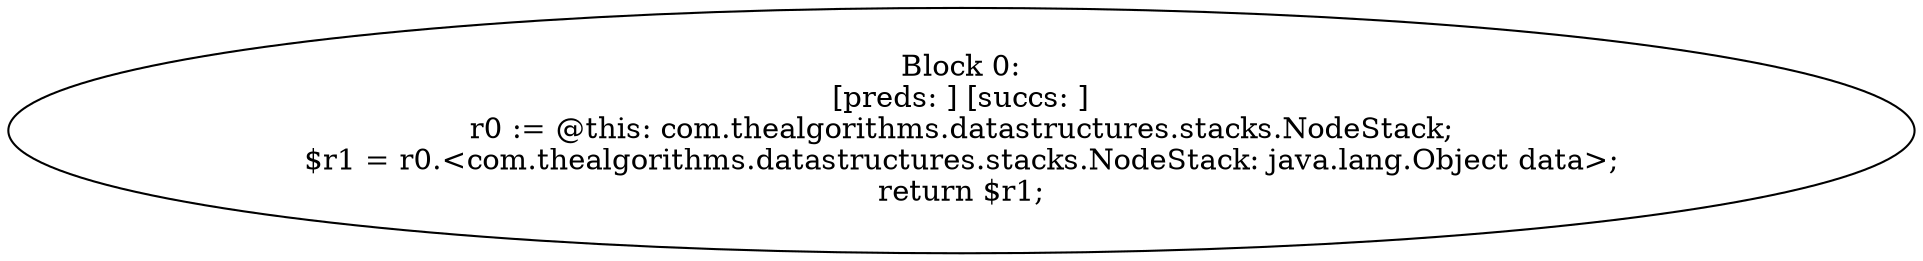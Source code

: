 digraph "unitGraph" {
    "Block 0:
[preds: ] [succs: ]
r0 := @this: com.thealgorithms.datastructures.stacks.NodeStack;
$r1 = r0.<com.thealgorithms.datastructures.stacks.NodeStack: java.lang.Object data>;
return $r1;
"
}
